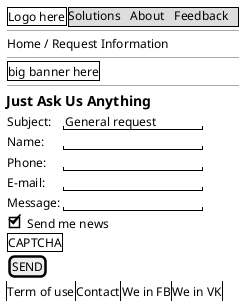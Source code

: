 @startuml
salt
{
  {
    {+ Logo here } | {* Solutions | About | Feedback }
    -- | *
    Home / Request Information | *
	-- | *
    {+ big banner here } | *
	-- | *
  }
  == Just Ask Us Anything
  {
  Subject: | " General request "
  Name:    | "                 "
  Phone:   | "                 "
  E-mail:  | "                 "
  Message: | "                 "
  [X] Send me news | *
  {+ CAPTCHA } | *
  [SEND] | *
  }
  {! Term of use | Contact | We in FB | We in VK}
}
@enduml
